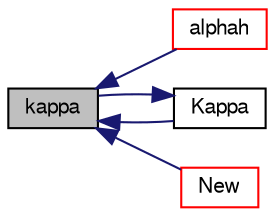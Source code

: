 digraph "kappa"
{
  bgcolor="transparent";
  edge [fontname="FreeSans",fontsize="10",labelfontname="FreeSans",labelfontsize="10"];
  node [fontname="FreeSans",fontsize="10",shape=record];
  rankdir="LR";
  Node340 [label="kappa",height=0.2,width=0.4,color="black", fillcolor="grey75", style="filled", fontcolor="black"];
  Node340 -> Node341 [dir="back",color="midnightblue",fontsize="10",style="solid",fontname="FreeSans"];
  Node341 [label="alphah",height=0.2,width=0.4,color="red",URL="$a30214.html#aa3d16e0f36b6c7f0e4c8fdd59878d31f",tooltip="Thermal diffusivity of enthalpy [kg/ms]. "];
  Node340 -> Node343 [dir="back",color="midnightblue",fontsize="10",style="solid",fontname="FreeSans"];
  Node343 [label="Kappa",height=0.2,width=0.4,color="black",URL="$a30214.html#a1cad1ced6861abf21d9b7fac5f08467a",tooltip="Thermal conductivity [W/mK]. "];
  Node343 -> Node340 [dir="back",color="midnightblue",fontsize="10",style="solid",fontname="FreeSans"];
  Node340 -> Node344 [dir="back",color="midnightblue",fontsize="10",style="solid",fontname="FreeSans"];
  Node344 [label="New",height=0.2,width=0.4,color="red",URL="$a30214.html#a61b799d79f853abfbd2e0de59e63523f"];
}
